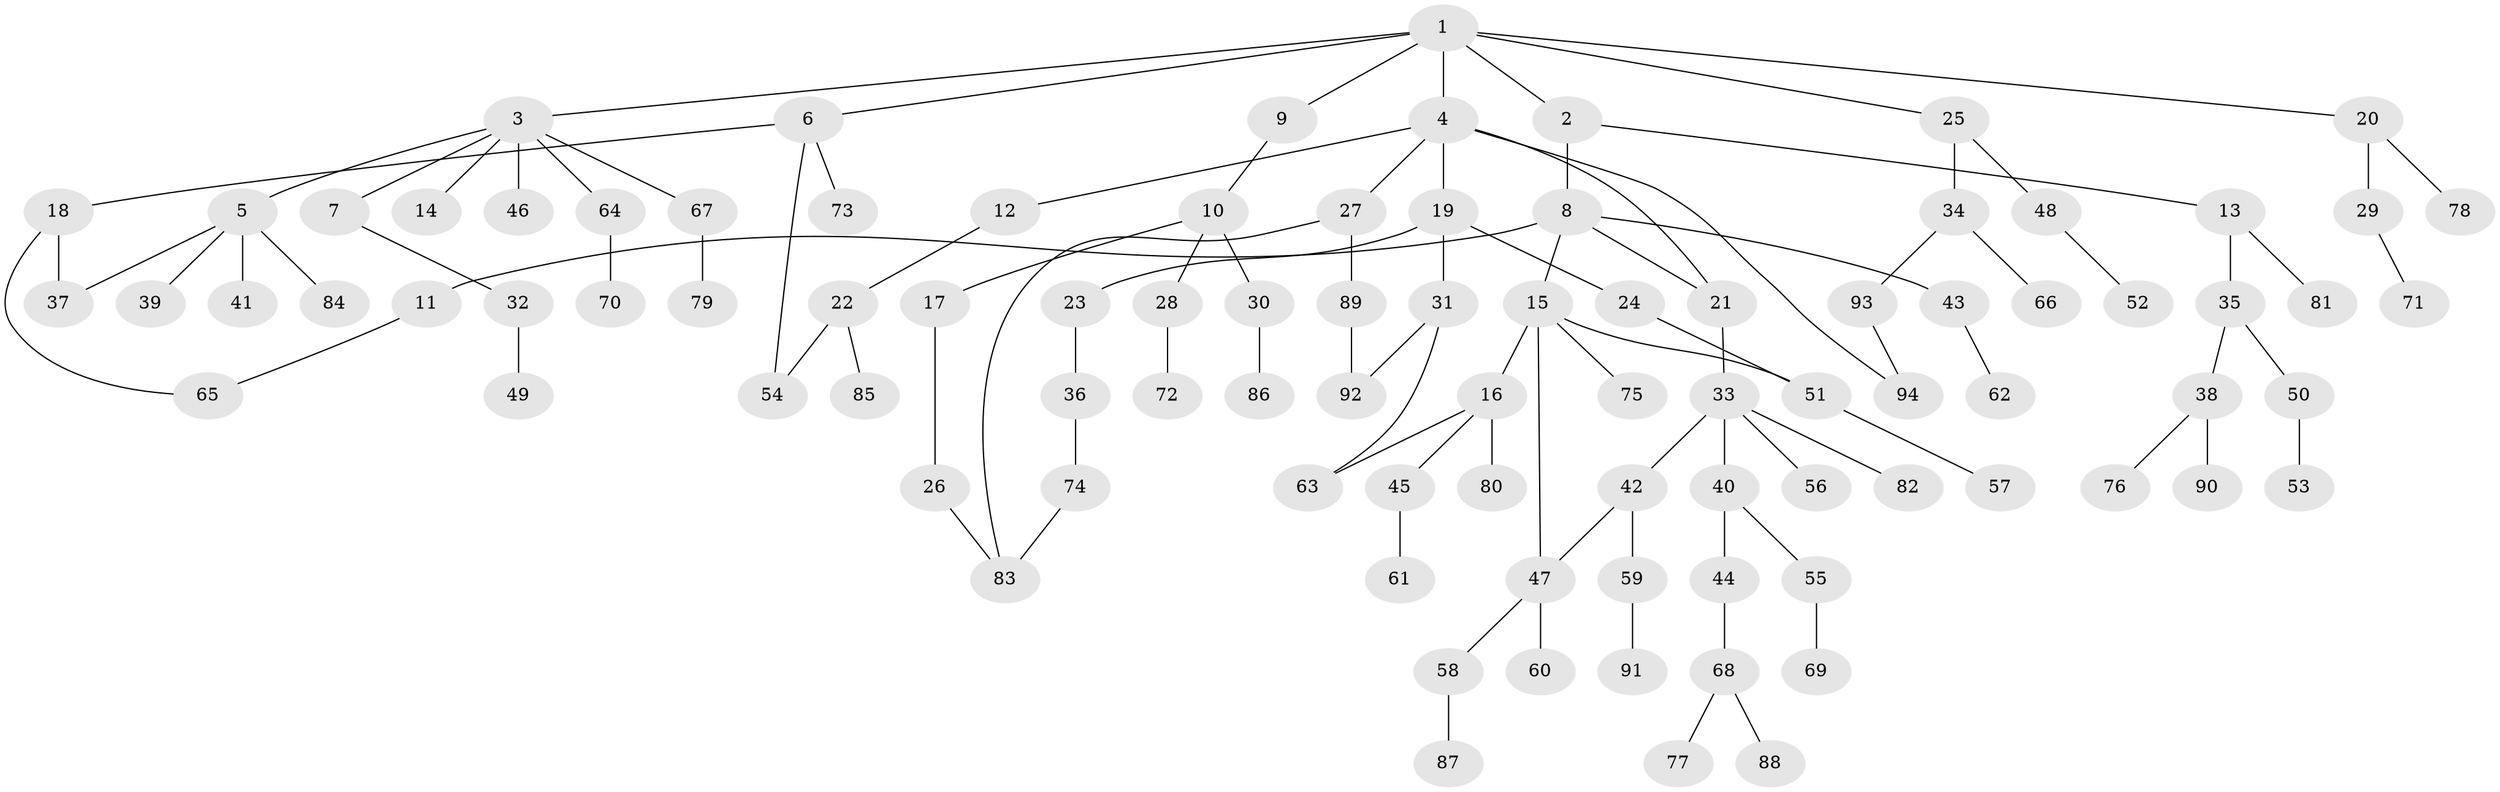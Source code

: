 // coarse degree distribution, {6: 0.03571428571428571, 1: 0.5, 2: 0.26785714285714285, 5: 0.03571428571428571, 3: 0.08928571428571429, 4: 0.03571428571428571, 9: 0.017857142857142856, 10: 0.017857142857142856}
// Generated by graph-tools (version 1.1) at 2025/45/03/04/25 21:45:37]
// undirected, 94 vertices, 104 edges
graph export_dot {
graph [start="1"]
  node [color=gray90,style=filled];
  1;
  2;
  3;
  4;
  5;
  6;
  7;
  8;
  9;
  10;
  11;
  12;
  13;
  14;
  15;
  16;
  17;
  18;
  19;
  20;
  21;
  22;
  23;
  24;
  25;
  26;
  27;
  28;
  29;
  30;
  31;
  32;
  33;
  34;
  35;
  36;
  37;
  38;
  39;
  40;
  41;
  42;
  43;
  44;
  45;
  46;
  47;
  48;
  49;
  50;
  51;
  52;
  53;
  54;
  55;
  56;
  57;
  58;
  59;
  60;
  61;
  62;
  63;
  64;
  65;
  66;
  67;
  68;
  69;
  70;
  71;
  72;
  73;
  74;
  75;
  76;
  77;
  78;
  79;
  80;
  81;
  82;
  83;
  84;
  85;
  86;
  87;
  88;
  89;
  90;
  91;
  92;
  93;
  94;
  1 -- 2;
  1 -- 3;
  1 -- 4;
  1 -- 6;
  1 -- 9;
  1 -- 20;
  1 -- 25;
  2 -- 8;
  2 -- 13;
  3 -- 5;
  3 -- 7;
  3 -- 14;
  3 -- 46;
  3 -- 64;
  3 -- 67;
  4 -- 12;
  4 -- 19;
  4 -- 21;
  4 -- 27;
  4 -- 94;
  5 -- 37;
  5 -- 39;
  5 -- 41;
  5 -- 84;
  6 -- 18;
  6 -- 73;
  6 -- 54;
  7 -- 32;
  8 -- 11;
  8 -- 15;
  8 -- 43;
  8 -- 21;
  9 -- 10;
  10 -- 17;
  10 -- 28;
  10 -- 30;
  11 -- 65;
  12 -- 22;
  13 -- 35;
  13 -- 81;
  15 -- 16;
  15 -- 51;
  15 -- 75;
  15 -- 47;
  16 -- 45;
  16 -- 63;
  16 -- 80;
  17 -- 26;
  18 -- 37;
  18 -- 65;
  19 -- 23;
  19 -- 24;
  19 -- 31;
  20 -- 29;
  20 -- 78;
  21 -- 33;
  22 -- 54;
  22 -- 85;
  23 -- 36;
  24 -- 51;
  25 -- 34;
  25 -- 48;
  26 -- 83;
  27 -- 89;
  27 -- 83;
  28 -- 72;
  29 -- 71;
  30 -- 86;
  31 -- 92;
  31 -- 63;
  32 -- 49;
  33 -- 40;
  33 -- 42;
  33 -- 56;
  33 -- 82;
  34 -- 66;
  34 -- 93;
  35 -- 38;
  35 -- 50;
  36 -- 74;
  38 -- 76;
  38 -- 90;
  40 -- 44;
  40 -- 55;
  42 -- 47;
  42 -- 59;
  43 -- 62;
  44 -- 68;
  45 -- 61;
  47 -- 58;
  47 -- 60;
  48 -- 52;
  50 -- 53;
  51 -- 57;
  55 -- 69;
  58 -- 87;
  59 -- 91;
  64 -- 70;
  67 -- 79;
  68 -- 77;
  68 -- 88;
  74 -- 83;
  89 -- 92;
  93 -- 94;
}
